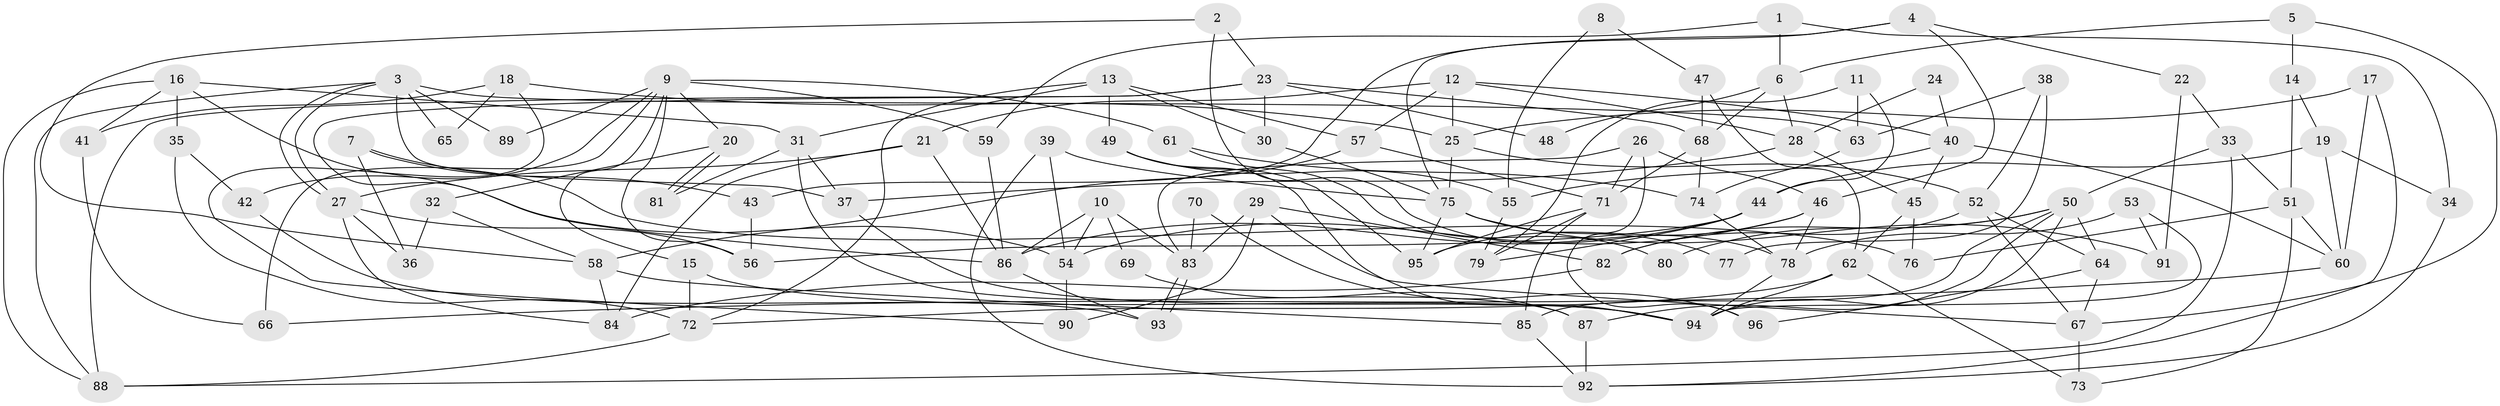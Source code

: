 // coarse degree distribution, {3: 0.29850746268656714, 6: 0.08955223880597014, 7: 0.08955223880597014, 4: 0.23880597014925373, 9: 0.014925373134328358, 8: 0.08955223880597014, 5: 0.1044776119402985, 2: 0.05970149253731343, 12: 0.014925373134328358}
// Generated by graph-tools (version 1.1) at 2025/41/03/06/25 10:41:59]
// undirected, 96 vertices, 192 edges
graph export_dot {
graph [start="1"]
  node [color=gray90,style=filled];
  1;
  2;
  3;
  4;
  5;
  6;
  7;
  8;
  9;
  10;
  11;
  12;
  13;
  14;
  15;
  16;
  17;
  18;
  19;
  20;
  21;
  22;
  23;
  24;
  25;
  26;
  27;
  28;
  29;
  30;
  31;
  32;
  33;
  34;
  35;
  36;
  37;
  38;
  39;
  40;
  41;
  42;
  43;
  44;
  45;
  46;
  47;
  48;
  49;
  50;
  51;
  52;
  53;
  54;
  55;
  56;
  57;
  58;
  59;
  60;
  61;
  62;
  63;
  64;
  65;
  66;
  67;
  68;
  69;
  70;
  71;
  72;
  73;
  74;
  75;
  76;
  77;
  78;
  79;
  80;
  81;
  82;
  83;
  84;
  85;
  86;
  87;
  88;
  89;
  90;
  91;
  92;
  93;
  94;
  95;
  96;
  1 -- 59;
  1 -- 6;
  1 -- 34;
  2 -- 23;
  2 -- 58;
  2 -- 78;
  3 -- 27;
  3 -- 27;
  3 -- 88;
  3 -- 37;
  3 -- 63;
  3 -- 65;
  3 -- 89;
  4 -- 43;
  4 -- 75;
  4 -- 22;
  4 -- 46;
  5 -- 14;
  5 -- 6;
  5 -- 67;
  6 -- 68;
  6 -- 28;
  6 -- 48;
  7 -- 36;
  7 -- 76;
  7 -- 43;
  8 -- 47;
  8 -- 55;
  9 -- 56;
  9 -- 15;
  9 -- 20;
  9 -- 42;
  9 -- 59;
  9 -- 61;
  9 -- 66;
  9 -- 89;
  10 -- 86;
  10 -- 83;
  10 -- 54;
  10 -- 69;
  11 -- 63;
  11 -- 79;
  11 -- 44;
  12 -- 40;
  12 -- 57;
  12 -- 21;
  12 -- 25;
  12 -- 28;
  13 -- 72;
  13 -- 31;
  13 -- 30;
  13 -- 49;
  13 -- 57;
  14 -- 51;
  14 -- 19;
  15 -- 94;
  15 -- 72;
  16 -- 54;
  16 -- 31;
  16 -- 35;
  16 -- 41;
  16 -- 88;
  17 -- 60;
  17 -- 25;
  17 -- 92;
  18 -- 25;
  18 -- 90;
  18 -- 41;
  18 -- 65;
  19 -- 34;
  19 -- 60;
  19 -- 44;
  20 -- 81;
  20 -- 81;
  20 -- 32;
  21 -- 84;
  21 -- 27;
  21 -- 86;
  22 -- 33;
  22 -- 91;
  23 -- 30;
  23 -- 86;
  23 -- 48;
  23 -- 68;
  23 -- 88;
  24 -- 28;
  24 -- 40;
  25 -- 52;
  25 -- 75;
  26 -- 46;
  26 -- 71;
  26 -- 83;
  26 -- 96;
  27 -- 36;
  27 -- 56;
  27 -- 84;
  28 -- 45;
  28 -- 37;
  29 -- 83;
  29 -- 67;
  29 -- 82;
  29 -- 90;
  30 -- 75;
  31 -- 87;
  31 -- 37;
  31 -- 81;
  32 -- 58;
  32 -- 36;
  33 -- 88;
  33 -- 50;
  33 -- 51;
  34 -- 92;
  35 -- 42;
  35 -- 72;
  37 -- 94;
  38 -- 52;
  38 -- 63;
  38 -- 77;
  39 -- 54;
  39 -- 75;
  39 -- 92;
  40 -- 60;
  40 -- 55;
  40 -- 45;
  41 -- 66;
  42 -- 93;
  43 -- 56;
  44 -- 56;
  44 -- 79;
  44 -- 86;
  45 -- 62;
  45 -- 76;
  46 -- 78;
  46 -- 54;
  46 -- 95;
  47 -- 62;
  47 -- 68;
  49 -- 94;
  49 -- 55;
  49 -- 95;
  50 -- 85;
  50 -- 94;
  50 -- 64;
  50 -- 80;
  50 -- 82;
  50 -- 87;
  51 -- 73;
  51 -- 60;
  51 -- 76;
  52 -- 67;
  52 -- 82;
  52 -- 64;
  53 -- 91;
  53 -- 94;
  53 -- 78;
  54 -- 90;
  55 -- 79;
  57 -- 58;
  57 -- 71;
  58 -- 84;
  58 -- 85;
  59 -- 86;
  60 -- 66;
  61 -- 74;
  61 -- 80;
  62 -- 94;
  62 -- 72;
  62 -- 73;
  63 -- 74;
  64 -- 67;
  64 -- 96;
  67 -- 73;
  68 -- 71;
  68 -- 74;
  69 -- 87;
  70 -- 96;
  70 -- 83;
  71 -- 95;
  71 -- 79;
  71 -- 85;
  72 -- 88;
  74 -- 78;
  75 -- 95;
  75 -- 77;
  75 -- 91;
  78 -- 94;
  82 -- 84;
  83 -- 93;
  83 -- 93;
  85 -- 92;
  86 -- 93;
  87 -- 92;
}
